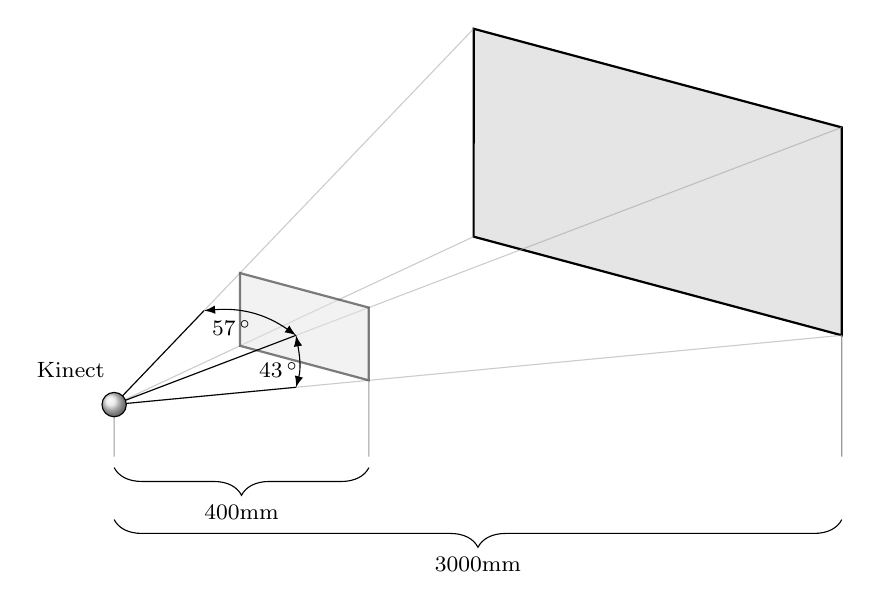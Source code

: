 \begin{tikzpicture}[scale=0.44]
\usetikzlibrary{calc}
	%%% Parameter %%%
	\pgfmathsetmacro{\distFar}{21}
	\pgfmathsetmacro{\distNear}{1.5}
	\pgfmathsetmacro{\angleTurn}{2}
	\pgfmathsetmacro{\distArrow}{1}
	\pgfmathsetmacro{\angelVsize}{6}
	\pgfmathsetmacro{\angelHsize}{11}
	\pgfmathsetmacro{\depthOne}{0.999}
	\pgfmathsetmacro{\depthTwo}{0.75}
	\pgfmathsetmacro{\depthThree}{0.65}
	%%%%%%%%%%%%
		% Viewpoint
	\coordinate (V) at (0,0);
		% Sichtfeld
	\coordinate (A) at ($(\distFar, \angleTurn)+(V)$);			
	\coordinate (B) at ($(A)+(0, \angelVsize)$);	
	\coordinate (C) at ($(165:\angelHsize)+(A)$);	
	\coordinate (D) at ($(165:\angelHsize)+(B)$);
	\coordinate (M0) at ($(A)!0.5!(D)$);
		% Ebene 1
	\coordinate (P0) at ($(A)!\depthOne!(V)$);
	\coordinate (P1) at ($(B)!\depthOne!(V)$);
	\coordinate (P2) at ($(C)!\depthOne!(V)$);
	\coordinate (P3) at ($(D)!\depthOne!(V)$);
	\coordinate (M1) at ($(P0)!0.5!(P3)$);
		% Ebene 2
	\coordinate (P4) at ($(A)!\depthTwo!(V)$);
	\coordinate (P5) at ($(B)!\depthTwo!(V)$);
	\coordinate (P6) at ($(C)!\depthTwo!(V)$);
	\coordinate (P7) at ($(D)!\depthTwo!(V)$);
		% Ebene 3
	\coordinate (P8) at ($(A)!\depthThree!(V)$);
	\coordinate (P9) at ($(B)!\depthThree!(V)$);
	\coordinate (P10) at ($(C)!\depthThree!(V)$);
	\coordinate (P11) at ($(D)!\depthThree!(V)$);
		% Bemaßung unten
	\coordinate (B1) at ($(V)-(0,1.5)$);
	\coordinate (B3) at ($(A)-(0,3.5)$);
	\coordinate (B2) at (intersection cs: first line={(B1) -- (B3)}, second line={(P8) -- (P9)});
	\coordinate (B3) at ($(A)-(0,3.5)$);
	\coordinate (L1) at ($(B1)!0.5!(B2)$);
	\coordinate (L2) at ($(B1)!0.5!(B3)$);
		% Sichtfeld
	\draw [fill = gray!20, thick]	
			(P0) -- (P1) -- (P3) -- (P2) -- cycle
			(A) -- (B) -- (D) -- (C) -- cycle;
	\draw [color= gray!80, thin, opacity = 0.5]	
			(P0) -- (A)
			(P1) -- (B)
			(P2) -- (C)
			(P3) -- (D);
	\draw [fill=gray!20, opacity=0.5, thick ]	
			(P8) -- (P9) -- (P11) -- (P10) -- cycle;
	\draw [color = gray!80, thin]
			(V) -- (B1)
			(P8) -- (B2)
			(A) -- (B3);
	\draw []
			(V) -- (P4) (V) -- (P5)(V) -- (P7);
	\draw [latex-latex] (P5) to [out=-80,in=75] (P4);
	\draw [latex-latex] (P5) to [out=145,in=5] (P7) ;
	\draw[shading = ball, ball color =gray!20] (V) circle (1em);
		% Beschriftung
	\draw [] ($(P4)+(-0.5, 0.5)$) node [] {\footnotesize $43\,^{\circ}$};
	\draw [] ($(P7)+(0.8, -0.5)$) node [] {\footnotesize $57\,^{\circ}$};
	\draw [] ($(L1)+(0,-1.6)$) node [] {\footnotesize 400mm};
	\draw [] ($(L2)+(0,-3.1)$) node [] {\footnotesize 3000mm};
	\draw[decorate,decoration={brace,mirror,raise=4pt,amplitude=10pt}, thin]
    		(B1)--(B2);
	\draw[decorate,decoration={brace,mirror,raise=4pt,amplitude=10pt}, thin]
    		($(B1)+(0,-1.5)$)--($(B3)+(0,-1.5)$);
	\draw (-1.25,1) node[] {\footnotesize Kinect};
\end{tikzpicture}